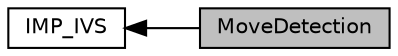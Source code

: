 digraph "MoveDetection"
{
  edge [fontname="Helvetica",fontsize="10",labelfontname="Helvetica",labelfontsize="10"];
  node [fontname="Helvetica",fontsize="10",shape=box];
  rankdir=LR;
  Node2 [label="IMP_IVS",height=0.2,width=0.4,color="black", fillcolor="white", style="filled",URL="$group___i_m_p___i_v_s.html",tooltip="IVS智能分析通用接口API"];
  Node1 [label="MoveDetection",height=0.2,width=0.4,color="black", fillcolor="grey75", style="filled", fontcolor="black",tooltip="移动侦测接口"];
  Node2->Node1 [shape=plaintext, dir="back", style="solid"];
}
